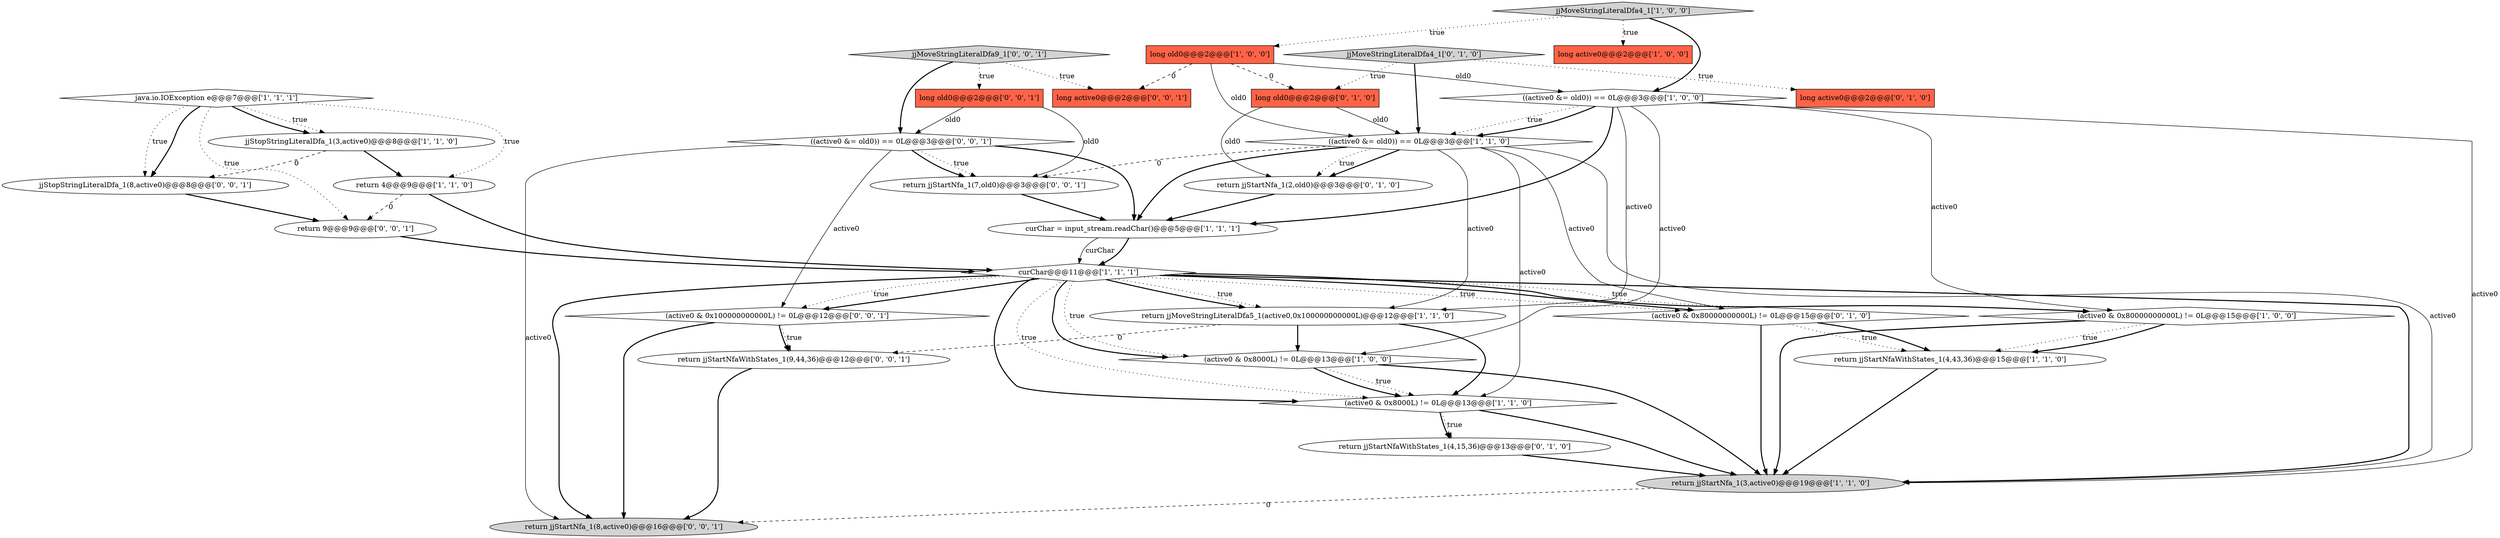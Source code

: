 digraph {
2 [style = filled, label = "(active0 & 0x8000L) != 0L@@@13@@@['1', '0', '0']", fillcolor = white, shape = diamond image = "AAA0AAABBB1BBB"];
23 [style = filled, label = "(active0 & 0x100000000000L) != 0L@@@12@@@['0', '0', '1']", fillcolor = white, shape = diamond image = "AAA0AAABBB3BBB"];
5 [style = filled, label = "((active0 &= old0)) == 0L@@@3@@@['1', '0', '0']", fillcolor = white, shape = diamond image = "AAA0AAABBB1BBB"];
29 [style = filled, label = "jjMoveStringLiteralDfa9_1['0', '0', '1']", fillcolor = lightgray, shape = diamond image = "AAA0AAABBB3BBB"];
13 [style = filled, label = "long old0@@@2@@@['1', '0', '0']", fillcolor = tomato, shape = box image = "AAA1AAABBB1BBB"];
30 [style = filled, label = "long active0@@@2@@@['0', '0', '1']", fillcolor = tomato, shape = box image = "AAA0AAABBB3BBB"];
6 [style = filled, label = "java.io.IOException e@@@7@@@['1', '1', '1']", fillcolor = white, shape = diamond image = "AAA0AAABBB1BBB"];
18 [style = filled, label = "(active0 & 0x80000000000L) != 0L@@@15@@@['0', '1', '0']", fillcolor = white, shape = diamond image = "AAA0AAABBB2BBB"];
20 [style = filled, label = "long active0@@@2@@@['0', '1', '0']", fillcolor = tomato, shape = box image = "AAA0AAABBB2BBB"];
17 [style = filled, label = "return jjStartNfaWithStates_1(4,15,36)@@@13@@@['0', '1', '0']", fillcolor = white, shape = ellipse image = "AAA0AAABBB2BBB"];
7 [style = filled, label = "(active0 & 0x80000000000L) != 0L@@@15@@@['1', '0', '0']", fillcolor = white, shape = diamond image = "AAA0AAABBB1BBB"];
26 [style = filled, label = "return 9@@@9@@@['0', '0', '1']", fillcolor = white, shape = ellipse image = "AAA0AAABBB3BBB"];
15 [style = filled, label = "return jjMoveStringLiteralDfa5_1(active0,0x100000000000L)@@@12@@@['1', '1', '0']", fillcolor = white, shape = ellipse image = "AAA0AAABBB1BBB"];
31 [style = filled, label = "jjStopStringLiteralDfa_1(8,active0)@@@8@@@['0', '0', '1']", fillcolor = white, shape = ellipse image = "AAA0AAABBB3BBB"];
22 [style = filled, label = "long old0@@@2@@@['0', '0', '1']", fillcolor = tomato, shape = box image = "AAA0AAABBB3BBB"];
12 [style = filled, label = "return jjStartNfaWithStates_1(4,43,36)@@@15@@@['1', '1', '0']", fillcolor = white, shape = ellipse image = "AAA0AAABBB1BBB"];
0 [style = filled, label = "long active0@@@2@@@['1', '0', '0']", fillcolor = tomato, shape = box image = "AAA0AAABBB1BBB"];
27 [style = filled, label = "return jjStartNfa_1(8,active0)@@@16@@@['0', '0', '1']", fillcolor = lightgray, shape = ellipse image = "AAA0AAABBB3BBB"];
3 [style = filled, label = "curChar = input_stream.readChar()@@@5@@@['1', '1', '1']", fillcolor = white, shape = ellipse image = "AAA0AAABBB1BBB"];
1 [style = filled, label = "jjMoveStringLiteralDfa4_1['1', '0', '0']", fillcolor = lightgray, shape = diamond image = "AAA0AAABBB1BBB"];
11 [style = filled, label = "((active0 &= old0)) == 0L@@@3@@@['1', '1', '0']", fillcolor = white, shape = diamond image = "AAA0AAABBB1BBB"];
9 [style = filled, label = "return 4@@@9@@@['1', '1', '0']", fillcolor = white, shape = ellipse image = "AAA0AAABBB1BBB"];
4 [style = filled, label = "curChar@@@11@@@['1', '1', '1']", fillcolor = white, shape = diamond image = "AAA0AAABBB1BBB"];
14 [style = filled, label = "jjStopStringLiteralDfa_1(3,active0)@@@8@@@['1', '1', '0']", fillcolor = white, shape = ellipse image = "AAA0AAABBB1BBB"];
16 [style = filled, label = "return jjStartNfa_1(2,old0)@@@3@@@['0', '1', '0']", fillcolor = white, shape = ellipse image = "AAA0AAABBB2BBB"];
10 [style = filled, label = "(active0 & 0x8000L) != 0L@@@13@@@['1', '1', '0']", fillcolor = white, shape = diamond image = "AAA0AAABBB1BBB"];
21 [style = filled, label = "long old0@@@2@@@['0', '1', '0']", fillcolor = tomato, shape = box image = "AAA1AAABBB2BBB"];
25 [style = filled, label = "((active0 &= old0)) == 0L@@@3@@@['0', '0', '1']", fillcolor = white, shape = diamond image = "AAA0AAABBB3BBB"];
19 [style = filled, label = "jjMoveStringLiteralDfa4_1['0', '1', '0']", fillcolor = lightgray, shape = diamond image = "AAA0AAABBB2BBB"];
8 [style = filled, label = "return jjStartNfa_1(3,active0)@@@19@@@['1', '1', '0']", fillcolor = lightgray, shape = ellipse image = "AAA0AAABBB1BBB"];
28 [style = filled, label = "return jjStartNfa_1(7,old0)@@@3@@@['0', '0', '1']", fillcolor = white, shape = ellipse image = "AAA0AAABBB3BBB"];
24 [style = filled, label = "return jjStartNfaWithStates_1(9,44,36)@@@12@@@['0', '0', '1']", fillcolor = white, shape = ellipse image = "AAA0AAABBB3BBB"];
1->5 [style = bold, label=""];
5->3 [style = bold, label=""];
4->18 [style = dotted, label="true"];
15->10 [style = bold, label=""];
6->31 [style = dotted, label="true"];
11->18 [style = solid, label="active0"];
4->15 [style = bold, label=""];
11->15 [style = solid, label="active0"];
4->7 [style = dotted, label="true"];
19->11 [style = bold, label=""];
10->17 [style = bold, label=""];
22->28 [style = solid, label="old0"];
25->28 [style = dotted, label="true"];
7->8 [style = bold, label=""];
3->4 [style = bold, label=""];
1->13 [style = dotted, label="true"];
6->26 [style = dotted, label="true"];
5->11 [style = dotted, label="true"];
13->21 [style = dashed, label="0"];
10->8 [style = bold, label=""];
4->8 [style = bold, label=""];
14->9 [style = bold, label=""];
1->0 [style = dotted, label="true"];
28->3 [style = bold, label=""];
24->27 [style = bold, label=""];
2->10 [style = dotted, label="true"];
11->16 [style = bold, label=""];
16->3 [style = bold, label=""];
25->28 [style = bold, label=""];
21->11 [style = solid, label="old0"];
25->23 [style = solid, label="active0"];
4->23 [style = dotted, label="true"];
25->3 [style = bold, label=""];
18->12 [style = bold, label=""];
4->18 [style = bold, label=""];
5->8 [style = solid, label="active0"];
19->21 [style = dotted, label="true"];
4->2 [style = bold, label=""];
5->15 [style = solid, label="active0"];
26->4 [style = bold, label=""];
21->16 [style = solid, label="old0"];
7->12 [style = dotted, label="true"];
6->14 [style = dotted, label="true"];
11->16 [style = dotted, label="true"];
5->11 [style = bold, label=""];
5->2 [style = solid, label="active0"];
23->24 [style = dotted, label="true"];
4->2 [style = dotted, label="true"];
4->23 [style = bold, label=""];
14->31 [style = dashed, label="0"];
4->10 [style = bold, label=""];
17->8 [style = bold, label=""];
11->8 [style = solid, label="active0"];
3->4 [style = solid, label="curChar"];
4->10 [style = dotted, label="true"];
15->24 [style = dashed, label="0"];
4->15 [style = dotted, label="true"];
2->10 [style = bold, label=""];
5->7 [style = solid, label="active0"];
4->7 [style = bold, label=""];
10->17 [style = dotted, label="true"];
29->22 [style = dotted, label="true"];
31->26 [style = bold, label=""];
6->9 [style = dotted, label="true"];
11->3 [style = bold, label=""];
12->8 [style = bold, label=""];
9->26 [style = dashed, label="0"];
18->8 [style = bold, label=""];
13->11 [style = solid, label="old0"];
15->2 [style = bold, label=""];
23->27 [style = bold, label=""];
7->12 [style = bold, label=""];
25->27 [style = solid, label="active0"];
11->10 [style = solid, label="active0"];
19->20 [style = dotted, label="true"];
9->4 [style = bold, label=""];
29->25 [style = bold, label=""];
22->25 [style = solid, label="old0"];
6->14 [style = bold, label=""];
11->28 [style = dashed, label="0"];
23->24 [style = bold, label=""];
18->12 [style = dotted, label="true"];
6->31 [style = bold, label=""];
4->27 [style = bold, label=""];
29->30 [style = dotted, label="true"];
8->27 [style = dashed, label="0"];
13->5 [style = solid, label="old0"];
13->30 [style = dashed, label="0"];
2->8 [style = bold, label=""];
}
